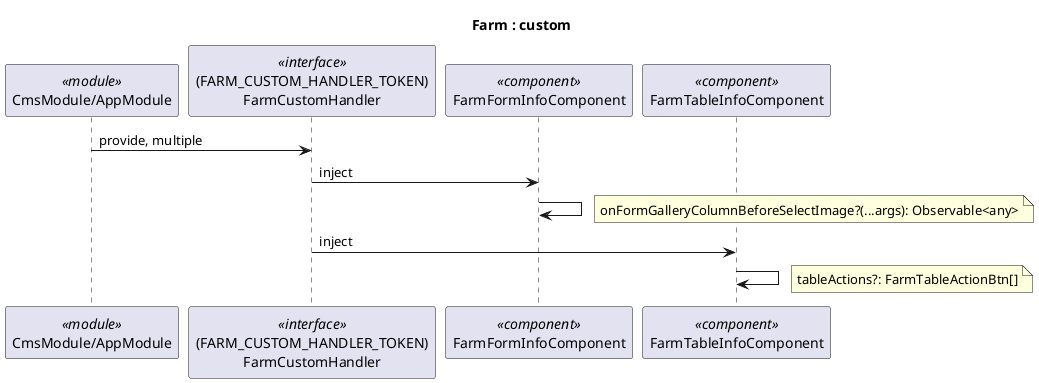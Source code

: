 @startuml

Title Farm : custom
participant "CmsModule/AppModule" as module << module >>
participant "(FARM_CUSTOM_HANDLER_TOKEN)\nFarmCustomHandler" as customHandler << interface >>
participant "FarmFormInfoComponent" as formInfo << component >>
participant "FarmTableInfoComponent" as tableInfo << component >>

module -> customHandler: provide, multiple

customHandler -> formInfo: inject
formInfo -> formInfo
note right: onFormGalleryColumnBeforeSelectImage?(...args): Observable<any>

customHandler -> tableInfo: inject
tableInfo -> tableInfo
note right: tableActions?: FarmTableActionBtn[]

@enduml